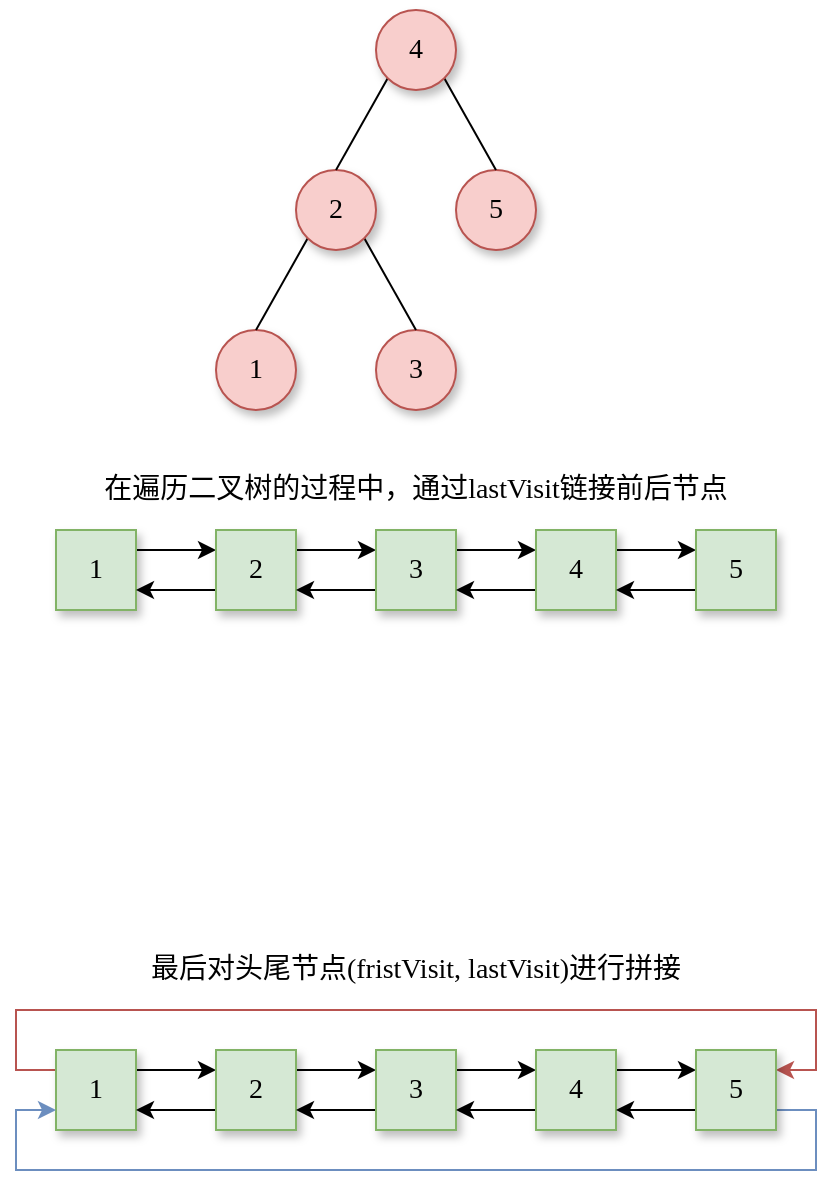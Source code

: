 <mxfile version="16.1.0" type="github">
  <diagram id="ih9pleKSEQteRKPzQB1U" name="第 1 页">
    <mxGraphModel dx="1042" dy="547" grid="1" gridSize="10" guides="1" tooltips="1" connect="1" arrows="1" fold="1" page="1" pageScale="1" pageWidth="827" pageHeight="1169" background="#ffffff" math="0" shadow="0">
      <root>
        <mxCell id="0" />
        <mxCell id="1" parent="0" />
        <mxCell id="TT5LCEEZez6pTTRrhasZ-1" value="&lt;font style=&quot;font-size: 14px&quot; face=&quot;Comic Sans MS&quot;&gt;1&lt;/font&gt;" style="ellipse;whiteSpace=wrap;html=1;aspect=fixed;fillColor=#f8cecc;strokeColor=#b85450;shadow=1;" vertex="1" parent="1">
          <mxGeometry x="240" y="280" width="40" height="40" as="geometry" />
        </mxCell>
        <mxCell id="TT5LCEEZez6pTTRrhasZ-2" value="&lt;font style=&quot;font-size: 14px&quot; face=&quot;Comic Sans MS&quot;&gt;3&lt;/font&gt;" style="ellipse;whiteSpace=wrap;html=1;aspect=fixed;fillColor=#f8cecc;strokeColor=#b85450;shadow=1;" vertex="1" parent="1">
          <mxGeometry x="320" y="280" width="40" height="40" as="geometry" />
        </mxCell>
        <mxCell id="TT5LCEEZez6pTTRrhasZ-8" style="edgeStyle=none;rounded=0;orthogonalLoop=1;jettySize=auto;html=1;exitX=0;exitY=1;exitDx=0;exitDy=0;entryX=0.5;entryY=0;entryDx=0;entryDy=0;endArrow=none;endFill=0;" edge="1" parent="1" source="TT5LCEEZez6pTTRrhasZ-3" target="TT5LCEEZez6pTTRrhasZ-1">
          <mxGeometry relative="1" as="geometry" />
        </mxCell>
        <mxCell id="TT5LCEEZez6pTTRrhasZ-9" style="edgeStyle=none;rounded=0;orthogonalLoop=1;jettySize=auto;html=1;exitX=1;exitY=1;exitDx=0;exitDy=0;entryX=0.5;entryY=0;entryDx=0;entryDy=0;endArrow=none;endFill=0;" edge="1" parent="1" source="TT5LCEEZez6pTTRrhasZ-3" target="TT5LCEEZez6pTTRrhasZ-2">
          <mxGeometry relative="1" as="geometry" />
        </mxCell>
        <mxCell id="TT5LCEEZez6pTTRrhasZ-3" value="&lt;font face=&quot;Comic Sans MS&quot; style=&quot;font-size: 14px&quot;&gt;2&lt;/font&gt;" style="ellipse;whiteSpace=wrap;html=1;aspect=fixed;fillColor=#f8cecc;strokeColor=#b85450;shadow=1;" vertex="1" parent="1">
          <mxGeometry x="280" y="200" width="40" height="40" as="geometry" />
        </mxCell>
        <mxCell id="TT5LCEEZez6pTTRrhasZ-4" value="&lt;font style=&quot;font-size: 14px&quot; face=&quot;Comic Sans MS&quot;&gt;5&lt;/font&gt;" style="ellipse;whiteSpace=wrap;html=1;aspect=fixed;fillColor=#f8cecc;strokeColor=#b85450;shadow=1;" vertex="1" parent="1">
          <mxGeometry x="360" y="200" width="40" height="40" as="geometry" />
        </mxCell>
        <mxCell id="TT5LCEEZez6pTTRrhasZ-6" style="rounded=0;orthogonalLoop=1;jettySize=auto;html=1;exitX=0;exitY=1;exitDx=0;exitDy=0;entryX=0.5;entryY=0;entryDx=0;entryDy=0;endArrow=none;endFill=0;" edge="1" parent="1" source="TT5LCEEZez6pTTRrhasZ-5" target="TT5LCEEZez6pTTRrhasZ-3">
          <mxGeometry relative="1" as="geometry" />
        </mxCell>
        <mxCell id="TT5LCEEZez6pTTRrhasZ-7" style="edgeStyle=none;rounded=0;orthogonalLoop=1;jettySize=auto;html=1;exitX=1;exitY=1;exitDx=0;exitDy=0;entryX=0.5;entryY=0;entryDx=0;entryDy=0;endArrow=none;endFill=0;" edge="1" parent="1" source="TT5LCEEZez6pTTRrhasZ-5" target="TT5LCEEZez6pTTRrhasZ-4">
          <mxGeometry relative="1" as="geometry" />
        </mxCell>
        <mxCell id="TT5LCEEZez6pTTRrhasZ-5" value="&lt;font style=&quot;font-size: 14px&quot; face=&quot;Comic Sans MS&quot;&gt;4&lt;/font&gt;" style="ellipse;whiteSpace=wrap;html=1;aspect=fixed;fillColor=#f8cecc;strokeColor=#b85450;shadow=1;" vertex="1" parent="1">
          <mxGeometry x="320" y="120" width="40" height="40" as="geometry" />
        </mxCell>
        <mxCell id="TT5LCEEZez6pTTRrhasZ-15" style="edgeStyle=none;rounded=0;orthogonalLoop=1;jettySize=auto;html=1;exitX=1;exitY=0.25;exitDx=0;exitDy=0;entryX=0;entryY=0.25;entryDx=0;entryDy=0;fontFamily=Comic Sans MS;fontSize=14;endArrow=classic;endFill=1;startArrow=none;startFill=0;" edge="1" parent="1" source="TT5LCEEZez6pTTRrhasZ-10" target="TT5LCEEZez6pTTRrhasZ-11">
          <mxGeometry relative="1" as="geometry" />
        </mxCell>
        <mxCell id="TT5LCEEZez6pTTRrhasZ-10" value="1" style="rounded=0;whiteSpace=wrap;html=1;shadow=1;fontFamily=Comic Sans MS;fontSize=14;fillColor=#d5e8d4;strokeColor=#82b366;" vertex="1" parent="1">
          <mxGeometry x="160" y="380" width="40" height="40" as="geometry" />
        </mxCell>
        <mxCell id="TT5LCEEZez6pTTRrhasZ-16" style="edgeStyle=none;rounded=0;orthogonalLoop=1;jettySize=auto;html=1;exitX=0;exitY=0.75;exitDx=0;exitDy=0;entryX=1;entryY=0.75;entryDx=0;entryDy=0;fontFamily=Comic Sans MS;fontSize=14;startArrow=none;startFill=0;endArrow=classic;endFill=1;" edge="1" parent="1" source="TT5LCEEZez6pTTRrhasZ-11" target="TT5LCEEZez6pTTRrhasZ-10">
          <mxGeometry relative="1" as="geometry" />
        </mxCell>
        <mxCell id="TT5LCEEZez6pTTRrhasZ-17" style="edgeStyle=none;rounded=0;orthogonalLoop=1;jettySize=auto;html=1;exitX=1;exitY=0.25;exitDx=0;exitDy=0;entryX=0;entryY=0.25;entryDx=0;entryDy=0;fontFamily=Comic Sans MS;fontSize=14;startArrow=none;startFill=0;endArrow=classic;endFill=1;" edge="1" parent="1" source="TT5LCEEZez6pTTRrhasZ-11" target="TT5LCEEZez6pTTRrhasZ-12">
          <mxGeometry relative="1" as="geometry" />
        </mxCell>
        <mxCell id="TT5LCEEZez6pTTRrhasZ-11" value="2" style="rounded=0;whiteSpace=wrap;html=1;shadow=1;fontFamily=Comic Sans MS;fontSize=14;fillColor=#d5e8d4;strokeColor=#82b366;" vertex="1" parent="1">
          <mxGeometry x="240" y="380" width="40" height="40" as="geometry" />
        </mxCell>
        <mxCell id="TT5LCEEZez6pTTRrhasZ-18" style="edgeStyle=none;rounded=0;orthogonalLoop=1;jettySize=auto;html=1;exitX=0;exitY=0.75;exitDx=0;exitDy=0;entryX=1;entryY=0.75;entryDx=0;entryDy=0;fontFamily=Comic Sans MS;fontSize=14;startArrow=none;startFill=0;endArrow=classic;endFill=1;" edge="1" parent="1" source="TT5LCEEZez6pTTRrhasZ-12" target="TT5LCEEZez6pTTRrhasZ-11">
          <mxGeometry relative="1" as="geometry" />
        </mxCell>
        <mxCell id="TT5LCEEZez6pTTRrhasZ-19" style="edgeStyle=none;rounded=0;orthogonalLoop=1;jettySize=auto;html=1;exitX=1;exitY=0.25;exitDx=0;exitDy=0;entryX=0;entryY=0.25;entryDx=0;entryDy=0;fontFamily=Comic Sans MS;fontSize=14;startArrow=none;startFill=0;endArrow=classic;endFill=1;" edge="1" parent="1" source="TT5LCEEZez6pTTRrhasZ-12" target="TT5LCEEZez6pTTRrhasZ-13">
          <mxGeometry relative="1" as="geometry" />
        </mxCell>
        <mxCell id="TT5LCEEZez6pTTRrhasZ-12" value="3" style="rounded=0;whiteSpace=wrap;html=1;shadow=1;fontFamily=Comic Sans MS;fontSize=14;fillColor=#d5e8d4;strokeColor=#82b366;" vertex="1" parent="1">
          <mxGeometry x="320" y="380" width="40" height="40" as="geometry" />
        </mxCell>
        <mxCell id="TT5LCEEZez6pTTRrhasZ-20" style="edgeStyle=none;rounded=0;orthogonalLoop=1;jettySize=auto;html=1;exitX=0;exitY=0.75;exitDx=0;exitDy=0;entryX=1;entryY=0.75;entryDx=0;entryDy=0;fontFamily=Comic Sans MS;fontSize=14;startArrow=none;startFill=0;endArrow=classic;endFill=1;" edge="1" parent="1" source="TT5LCEEZez6pTTRrhasZ-13" target="TT5LCEEZez6pTTRrhasZ-12">
          <mxGeometry relative="1" as="geometry" />
        </mxCell>
        <mxCell id="TT5LCEEZez6pTTRrhasZ-21" style="edgeStyle=none;rounded=0;orthogonalLoop=1;jettySize=auto;html=1;exitX=1;exitY=0.25;exitDx=0;exitDy=0;entryX=0;entryY=0.25;entryDx=0;entryDy=0;fontFamily=Comic Sans MS;fontSize=14;startArrow=none;startFill=0;endArrow=classic;endFill=1;" edge="1" parent="1" source="TT5LCEEZez6pTTRrhasZ-13" target="TT5LCEEZez6pTTRrhasZ-14">
          <mxGeometry relative="1" as="geometry" />
        </mxCell>
        <mxCell id="TT5LCEEZez6pTTRrhasZ-13" value="4" style="rounded=0;whiteSpace=wrap;html=1;shadow=1;fontFamily=Comic Sans MS;fontSize=14;fillColor=#d5e8d4;strokeColor=#82b366;" vertex="1" parent="1">
          <mxGeometry x="400" y="380" width="40" height="40" as="geometry" />
        </mxCell>
        <mxCell id="TT5LCEEZez6pTTRrhasZ-22" style="edgeStyle=none;rounded=0;orthogonalLoop=1;jettySize=auto;html=1;exitX=0;exitY=0.75;exitDx=0;exitDy=0;entryX=1;entryY=0.75;entryDx=0;entryDy=0;fontFamily=Comic Sans MS;fontSize=14;startArrow=none;startFill=0;endArrow=classic;endFill=1;" edge="1" parent="1" source="TT5LCEEZez6pTTRrhasZ-14" target="TT5LCEEZez6pTTRrhasZ-13">
          <mxGeometry relative="1" as="geometry" />
        </mxCell>
        <mxCell id="TT5LCEEZez6pTTRrhasZ-14" value="5" style="rounded=0;whiteSpace=wrap;html=1;shadow=1;fontFamily=Comic Sans MS;fontSize=14;fillColor=#d5e8d4;strokeColor=#82b366;" vertex="1" parent="1">
          <mxGeometry x="480" y="380" width="40" height="40" as="geometry" />
        </mxCell>
        <mxCell id="TT5LCEEZez6pTTRrhasZ-23" style="edgeStyle=none;rounded=0;orthogonalLoop=1;jettySize=auto;html=1;exitX=1;exitY=0.25;exitDx=0;exitDy=0;entryX=0;entryY=0.25;entryDx=0;entryDy=0;fontFamily=Comic Sans MS;fontSize=14;endArrow=classic;endFill=1;startArrow=none;startFill=0;" edge="1" parent="1" source="TT5LCEEZez6pTTRrhasZ-24" target="TT5LCEEZez6pTTRrhasZ-27">
          <mxGeometry relative="1" as="geometry" />
        </mxCell>
        <mxCell id="TT5LCEEZez6pTTRrhasZ-38" style="edgeStyle=orthogonalEdgeStyle;rounded=0;orthogonalLoop=1;jettySize=auto;html=1;exitX=0;exitY=0.25;exitDx=0;exitDy=0;fontFamily=Comic Sans MS;fontSize=14;startArrow=none;startFill=0;endArrow=classic;endFill=1;entryX=1;entryY=0.25;entryDx=0;entryDy=0;fillColor=#f8cecc;strokeColor=#b85450;" edge="1" parent="1" source="TT5LCEEZez6pTTRrhasZ-24" target="TT5LCEEZez6pTTRrhasZ-35">
          <mxGeometry relative="1" as="geometry">
            <mxPoint x="620" y="620" as="targetPoint" />
            <Array as="points">
              <mxPoint x="140" y="650" />
              <mxPoint x="140" y="620" />
              <mxPoint x="540" y="620" />
              <mxPoint x="540" y="650" />
            </Array>
          </mxGeometry>
        </mxCell>
        <mxCell id="TT5LCEEZez6pTTRrhasZ-24" value="1" style="rounded=0;whiteSpace=wrap;html=1;shadow=1;fontFamily=Comic Sans MS;fontSize=14;fillColor=#d5e8d4;strokeColor=#82b366;" vertex="1" parent="1">
          <mxGeometry x="160" y="640" width="40" height="40" as="geometry" />
        </mxCell>
        <mxCell id="TT5LCEEZez6pTTRrhasZ-25" style="edgeStyle=none;rounded=0;orthogonalLoop=1;jettySize=auto;html=1;exitX=0;exitY=0.75;exitDx=0;exitDy=0;entryX=1;entryY=0.75;entryDx=0;entryDy=0;fontFamily=Comic Sans MS;fontSize=14;startArrow=none;startFill=0;endArrow=classic;endFill=1;" edge="1" parent="1" source="TT5LCEEZez6pTTRrhasZ-27" target="TT5LCEEZez6pTTRrhasZ-24">
          <mxGeometry relative="1" as="geometry" />
        </mxCell>
        <mxCell id="TT5LCEEZez6pTTRrhasZ-26" style="edgeStyle=none;rounded=0;orthogonalLoop=1;jettySize=auto;html=1;exitX=1;exitY=0.25;exitDx=0;exitDy=0;entryX=0;entryY=0.25;entryDx=0;entryDy=0;fontFamily=Comic Sans MS;fontSize=14;startArrow=none;startFill=0;endArrow=classic;endFill=1;" edge="1" parent="1" source="TT5LCEEZez6pTTRrhasZ-27" target="TT5LCEEZez6pTTRrhasZ-30">
          <mxGeometry relative="1" as="geometry" />
        </mxCell>
        <mxCell id="TT5LCEEZez6pTTRrhasZ-27" value="2" style="rounded=0;whiteSpace=wrap;html=1;shadow=1;fontFamily=Comic Sans MS;fontSize=14;fillColor=#d5e8d4;strokeColor=#82b366;" vertex="1" parent="1">
          <mxGeometry x="240" y="640" width="40" height="40" as="geometry" />
        </mxCell>
        <mxCell id="TT5LCEEZez6pTTRrhasZ-28" style="edgeStyle=none;rounded=0;orthogonalLoop=1;jettySize=auto;html=1;exitX=0;exitY=0.75;exitDx=0;exitDy=0;entryX=1;entryY=0.75;entryDx=0;entryDy=0;fontFamily=Comic Sans MS;fontSize=14;startArrow=none;startFill=0;endArrow=classic;endFill=1;" edge="1" parent="1" source="TT5LCEEZez6pTTRrhasZ-30" target="TT5LCEEZez6pTTRrhasZ-27">
          <mxGeometry relative="1" as="geometry" />
        </mxCell>
        <mxCell id="TT5LCEEZez6pTTRrhasZ-29" style="edgeStyle=none;rounded=0;orthogonalLoop=1;jettySize=auto;html=1;exitX=1;exitY=0.25;exitDx=0;exitDy=0;entryX=0;entryY=0.25;entryDx=0;entryDy=0;fontFamily=Comic Sans MS;fontSize=14;startArrow=none;startFill=0;endArrow=classic;endFill=1;" edge="1" parent="1" source="TT5LCEEZez6pTTRrhasZ-30" target="TT5LCEEZez6pTTRrhasZ-33">
          <mxGeometry relative="1" as="geometry" />
        </mxCell>
        <mxCell id="TT5LCEEZez6pTTRrhasZ-30" value="3" style="rounded=0;whiteSpace=wrap;html=1;shadow=1;fontFamily=Comic Sans MS;fontSize=14;fillColor=#d5e8d4;strokeColor=#82b366;" vertex="1" parent="1">
          <mxGeometry x="320" y="640" width="40" height="40" as="geometry" />
        </mxCell>
        <mxCell id="TT5LCEEZez6pTTRrhasZ-31" style="edgeStyle=none;rounded=0;orthogonalLoop=1;jettySize=auto;html=1;exitX=0;exitY=0.75;exitDx=0;exitDy=0;entryX=1;entryY=0.75;entryDx=0;entryDy=0;fontFamily=Comic Sans MS;fontSize=14;startArrow=none;startFill=0;endArrow=classic;endFill=1;" edge="1" parent="1" source="TT5LCEEZez6pTTRrhasZ-33" target="TT5LCEEZez6pTTRrhasZ-30">
          <mxGeometry relative="1" as="geometry" />
        </mxCell>
        <mxCell id="TT5LCEEZez6pTTRrhasZ-32" style="edgeStyle=none;rounded=0;orthogonalLoop=1;jettySize=auto;html=1;exitX=1;exitY=0.25;exitDx=0;exitDy=0;entryX=0;entryY=0.25;entryDx=0;entryDy=0;fontFamily=Comic Sans MS;fontSize=14;startArrow=none;startFill=0;endArrow=classic;endFill=1;" edge="1" parent="1" source="TT5LCEEZez6pTTRrhasZ-33" target="TT5LCEEZez6pTTRrhasZ-35">
          <mxGeometry relative="1" as="geometry" />
        </mxCell>
        <mxCell id="TT5LCEEZez6pTTRrhasZ-33" value="4" style="rounded=0;whiteSpace=wrap;html=1;shadow=1;fontFamily=Comic Sans MS;fontSize=14;fillColor=#d5e8d4;strokeColor=#82b366;" vertex="1" parent="1">
          <mxGeometry x="400" y="640" width="40" height="40" as="geometry" />
        </mxCell>
        <mxCell id="TT5LCEEZez6pTTRrhasZ-34" style="edgeStyle=none;rounded=0;orthogonalLoop=1;jettySize=auto;html=1;exitX=0;exitY=0.75;exitDx=0;exitDy=0;entryX=1;entryY=0.75;entryDx=0;entryDy=0;fontFamily=Comic Sans MS;fontSize=14;startArrow=none;startFill=0;endArrow=classic;endFill=1;" edge="1" parent="1" source="TT5LCEEZez6pTTRrhasZ-35" target="TT5LCEEZez6pTTRrhasZ-33">
          <mxGeometry relative="1" as="geometry" />
        </mxCell>
        <mxCell id="TT5LCEEZez6pTTRrhasZ-37" style="edgeStyle=orthogonalEdgeStyle;rounded=0;orthogonalLoop=1;jettySize=auto;html=1;fontFamily=Comic Sans MS;fontSize=14;startArrow=none;startFill=0;endArrow=classic;endFill=1;entryX=0;entryY=0.75;entryDx=0;entryDy=0;exitX=1;exitY=0.75;exitDx=0;exitDy=0;fillColor=#dae8fc;strokeColor=#6c8ebf;" edge="1" parent="1" source="TT5LCEEZez6pTTRrhasZ-35" target="TT5LCEEZez6pTTRrhasZ-24">
          <mxGeometry relative="1" as="geometry">
            <mxPoint x="560" y="660" as="targetPoint" />
            <mxPoint x="590" y="700" as="sourcePoint" />
            <Array as="points">
              <mxPoint x="540" y="670" />
              <mxPoint x="540" y="700" />
              <mxPoint x="140" y="700" />
              <mxPoint x="140" y="670" />
            </Array>
          </mxGeometry>
        </mxCell>
        <mxCell id="TT5LCEEZez6pTTRrhasZ-35" value="5" style="rounded=0;whiteSpace=wrap;html=1;shadow=1;fontFamily=Comic Sans MS;fontSize=14;fillColor=#d5e8d4;strokeColor=#82b366;" vertex="1" parent="1">
          <mxGeometry x="480" y="640" width="40" height="40" as="geometry" />
        </mxCell>
        <mxCell id="TT5LCEEZez6pTTRrhasZ-39" value="最后对头尾节点(fristVisit, lastVisit)进行拼接" style="text;html=1;strokeColor=none;fillColor=none;align=center;verticalAlign=middle;whiteSpace=wrap;rounded=0;shadow=1;fontFamily=Comic Sans MS;fontSize=14;" vertex="1" parent="1">
          <mxGeometry x="160" y="580" width="360" height="40" as="geometry" />
        </mxCell>
        <mxCell id="TT5LCEEZez6pTTRrhasZ-40" value="在遍历二叉树的过程中，通过lastVisit链接前后节点" style="text;html=1;strokeColor=none;fillColor=none;align=center;verticalAlign=middle;whiteSpace=wrap;rounded=0;shadow=1;fontFamily=Comic Sans MS;fontSize=14;" vertex="1" parent="1">
          <mxGeometry x="160" y="340" width="360" height="40" as="geometry" />
        </mxCell>
      </root>
    </mxGraphModel>
  </diagram>
</mxfile>
